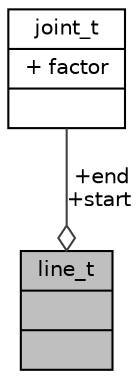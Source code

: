 digraph "line_t"
{
 // INTERACTIVE_SVG=YES
 // LATEX_PDF_SIZE
  bgcolor="transparent";
  edge [fontname="Helvetica",fontsize="10",labelfontname="Helvetica",labelfontsize="10"];
  node [fontname="Helvetica",fontsize="10",shape=record];
  Node1 [label="{line_t\n||}",height=0.2,width=0.4,color="black", fillcolor="grey75", style="filled", fontcolor="black",tooltip="Description of an AE LINE."];
  Node2 -> Node1 [color="grey25",fontsize="10",style="solid",label=" +end\n+start" ,arrowhead="odiamond",fontname="Helvetica"];
  Node2 [label="{joint_t\n|+ factor\l|}",height=0.2,width=0.4,color="black",URL="$d4/dcd/structjoint__t.html",tooltip="Description of an joint on AE LINE."];
}
